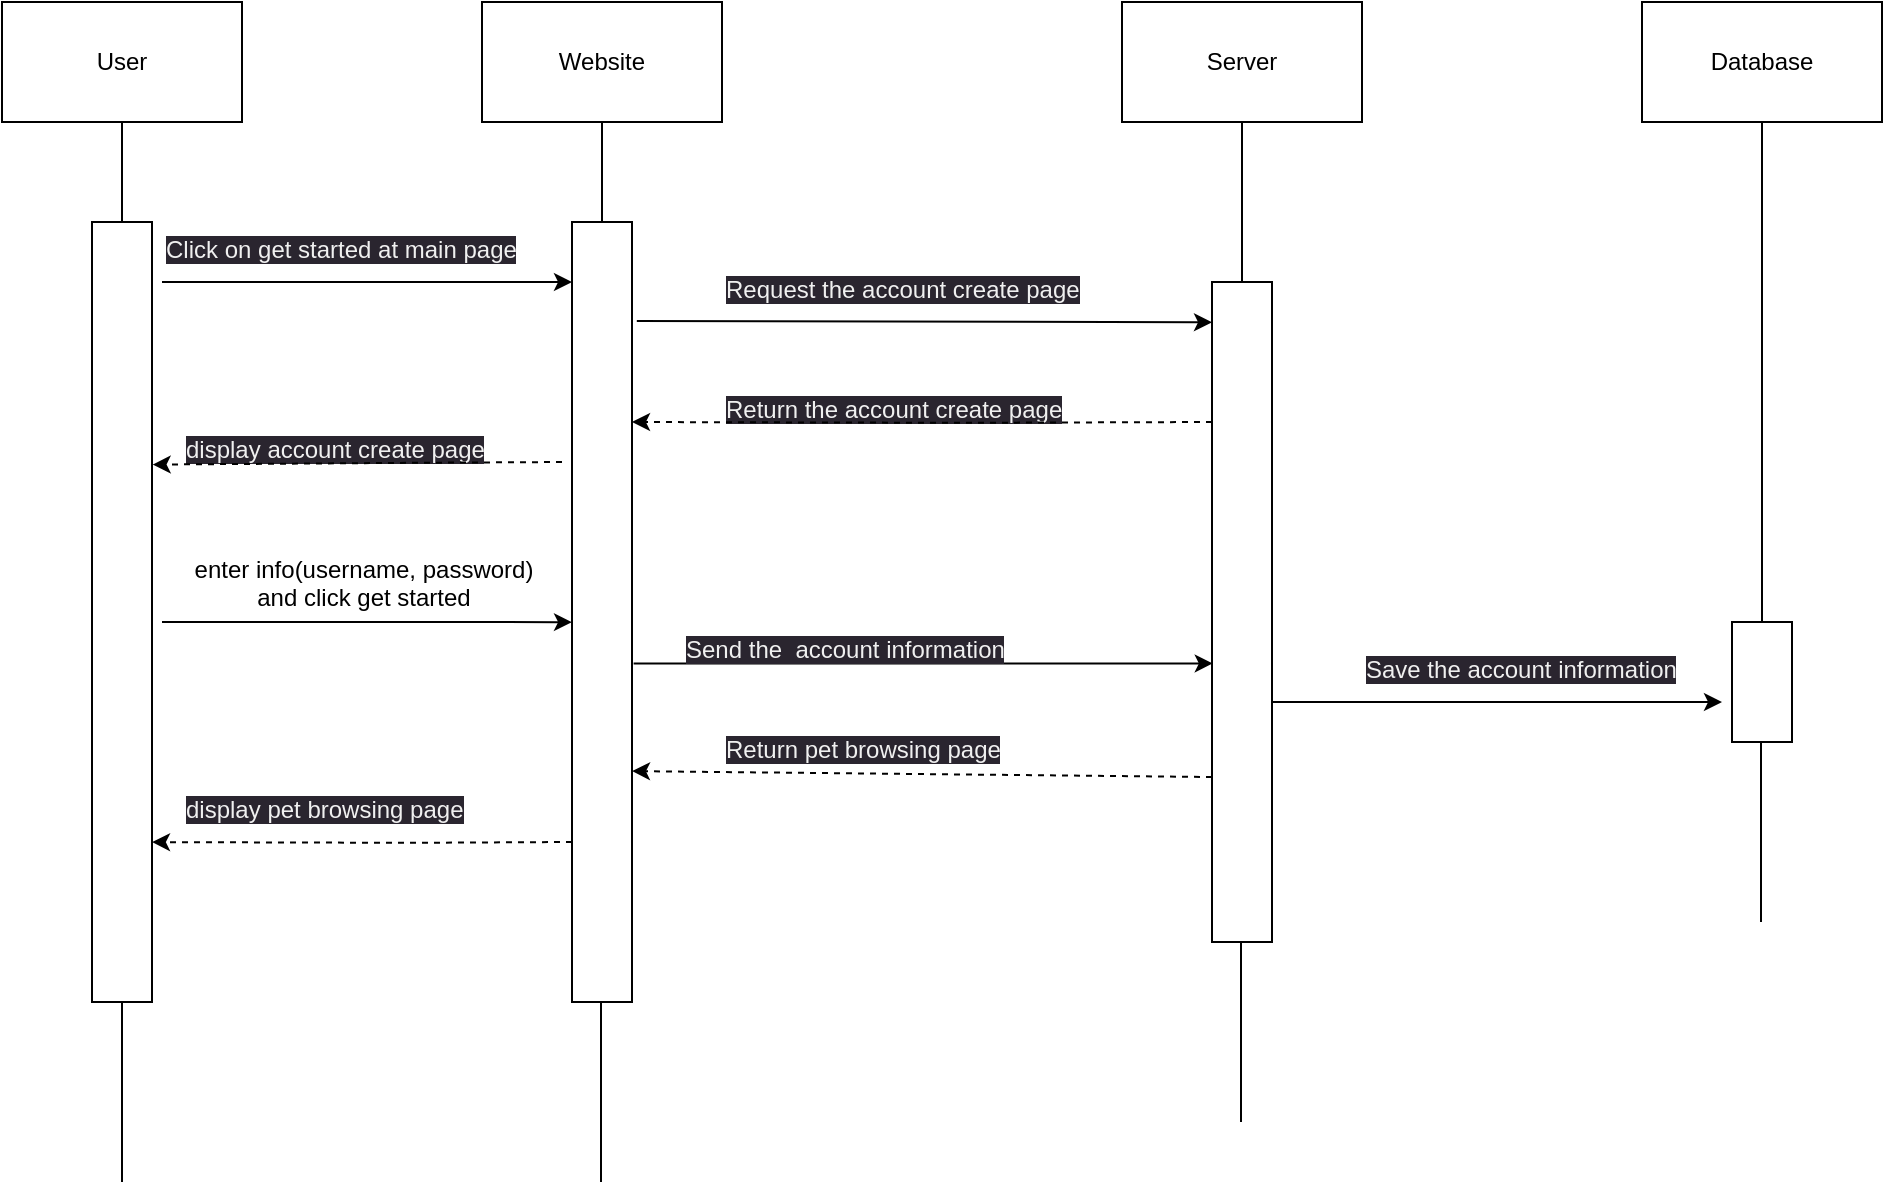 <mxfile>
    <diagram id="pVQNo4OalCJtVHrTgiLU" name="Page-1">
        <mxGraphModel dx="264" dy="336" grid="1" gridSize="10" guides="1" tooltips="1" connect="1" arrows="1" fold="1" page="1" pageScale="1" pageWidth="1100" pageHeight="1700" math="0" shadow="0">
            <root>
                <mxCell id="0"/>
                <mxCell id="1" parent="0"/>
                <mxCell id="2" value="Website" style="whiteSpace=wrap;html=1;" parent="1" vertex="1">
                    <mxGeometry x="255" y="10" width="120" height="60" as="geometry"/>
                </mxCell>
                <mxCell id="3" value="Server" style="whiteSpace=wrap;html=1;" parent="1" vertex="1">
                    <mxGeometry x="575" y="10" width="120" height="60" as="geometry"/>
                </mxCell>
                <mxCell id="4" value="Database" style="whiteSpace=wrap;html=1;" parent="1" vertex="1">
                    <mxGeometry x="835" y="10" width="120" height="60" as="geometry"/>
                </mxCell>
                <mxCell id="5" value="" style="edgeStyle=none;html=1;exitX=0.5;exitY=1;exitDx=0;exitDy=0;endArrow=none;endFill=0;" parent="1" source="2" target="7" edge="1">
                    <mxGeometry relative="1" as="geometry">
                        <mxPoint x="315" y="550" as="targetPoint"/>
                        <mxPoint x="315" y="70" as="sourcePoint"/>
                    </mxGeometry>
                </mxCell>
                <mxCell id="6" style="edgeStyle=none;html=1;endArrow=classic;endFill=1;entryX=0;entryY=0.061;entryDx=0;entryDy=0;entryPerimeter=0;exitX=1.08;exitY=0.127;exitDx=0;exitDy=0;exitPerimeter=0;" parent="1" source="7" target="9" edge="1">
                    <mxGeometry relative="1" as="geometry">
                        <mxPoint x="335" y="170" as="sourcePoint"/>
                        <mxPoint x="615" y="170" as="targetPoint"/>
                    </mxGeometry>
                </mxCell>
                <mxCell id="7" value="" style="whiteSpace=wrap;html=1;" parent="1" vertex="1">
                    <mxGeometry x="300" y="120" width="30" height="390" as="geometry"/>
                </mxCell>
                <mxCell id="8" value="" style="edgeStyle=none;html=1;exitX=0.5;exitY=1;exitDx=0;exitDy=0;endArrow=none;endFill=0;" parent="1" source="3" target="9" edge="1">
                    <mxGeometry relative="1" as="geometry">
                        <mxPoint x="635" y="550" as="targetPoint"/>
                        <mxPoint x="635" y="70" as="sourcePoint"/>
                    </mxGeometry>
                </mxCell>
                <mxCell id="9" value="" style="whiteSpace=wrap;html=1;" parent="1" vertex="1">
                    <mxGeometry x="620" y="150" width="30" height="330" as="geometry"/>
                </mxCell>
                <mxCell id="10" value="User" style="whiteSpace=wrap;html=1;" parent="1" vertex="1">
                    <mxGeometry x="15" y="10" width="120" height="60" as="geometry"/>
                </mxCell>
                <mxCell id="11" value="" style="edgeStyle=none;html=1;exitX=0.5;exitY=1;exitDx=0;exitDy=0;endArrow=none;endFill=0;" parent="1" source="10" target="12" edge="1">
                    <mxGeometry relative="1" as="geometry">
                        <mxPoint x="75" y="550" as="targetPoint"/>
                        <mxPoint x="75" y="70" as="sourcePoint"/>
                    </mxGeometry>
                </mxCell>
                <mxCell id="32" style="html=1;exitX=0.5;exitY=1;exitDx=0;exitDy=0;endArrow=none;endFill=0;" parent="1" source="12" edge="1">
                    <mxGeometry relative="1" as="geometry">
                        <mxPoint x="75" y="600" as="targetPoint"/>
                    </mxGeometry>
                </mxCell>
                <mxCell id="12" value="" style="whiteSpace=wrap;html=1;" parent="1" vertex="1">
                    <mxGeometry x="60" y="120" width="30" height="390" as="geometry"/>
                </mxCell>
                <mxCell id="13" style="edgeStyle=none;html=1;endArrow=classic;endFill=1;entryX=0.047;entryY=0.148;entryDx=0;entryDy=0;entryPerimeter=0;" parent="1" edge="1">
                    <mxGeometry relative="1" as="geometry">
                        <mxPoint x="95" y="150" as="sourcePoint"/>
                        <mxPoint x="300" y="150" as="targetPoint"/>
                    </mxGeometry>
                </mxCell>
                <mxCell id="14" value="&lt;span style=&quot;color: rgb(240, 240, 240); font-family: Helvetica; font-size: 12px; font-style: normal; font-variant-ligatures: normal; font-variant-caps: normal; font-weight: 400; letter-spacing: normal; orphans: 2; text-align: center; text-indent: 0px; text-transform: none; widows: 2; word-spacing: 0px; -webkit-text-stroke-width: 0px; background-color: rgb(42, 37, 47); text-decoration-thickness: initial; text-decoration-style: initial; text-decoration-color: initial; float: none; display: inline !important;&quot;&gt;Click on get started at main page&lt;/span&gt;" style="text;whiteSpace=wrap;html=1;" parent="1" vertex="1">
                    <mxGeometry x="95" y="120" width="180" height="20" as="geometry"/>
                </mxCell>
                <mxCell id="15" value="&lt;span style=&quot;color: rgb(240, 240, 240); font-family: Helvetica; font-size: 12px; font-style: normal; font-variant-ligatures: normal; font-variant-caps: normal; font-weight: 400; letter-spacing: normal; orphans: 2; text-align: center; text-indent: 0px; text-transform: none; widows: 2; word-spacing: 0px; -webkit-text-stroke-width: 0px; background-color: rgb(42, 37, 47); text-decoration-thickness: initial; text-decoration-style: initial; text-decoration-color: initial; float: none; display: inline !important;&quot;&gt;Request the account create page&lt;br&gt;&lt;/span&gt;" style="text;whiteSpace=wrap;html=1;" parent="1" vertex="1">
                    <mxGeometry x="375" y="140" width="180" height="30" as="geometry"/>
                </mxCell>
                <mxCell id="16" value="" style="edgeStyle=none;html=1;exitX=0.5;exitY=1;exitDx=0;exitDy=0;endArrow=none;endFill=0;" parent="1" source="4" target="17" edge="1">
                    <mxGeometry relative="1" as="geometry">
                        <mxPoint x="895.0" y="550" as="targetPoint"/>
                        <mxPoint x="895.0" y="70" as="sourcePoint"/>
                    </mxGeometry>
                </mxCell>
                <mxCell id="17" value="" style="whiteSpace=wrap;html=1;" parent="1" vertex="1">
                    <mxGeometry x="880" y="320" width="30" height="60" as="geometry"/>
                </mxCell>
                <mxCell id="18" value="&lt;span style=&quot;color: rgb(240, 240, 240); font-family: Helvetica; font-size: 12px; font-style: normal; font-variant-ligatures: normal; font-variant-caps: normal; font-weight: 400; letter-spacing: normal; orphans: 2; text-align: center; text-indent: 0px; text-transform: none; widows: 2; word-spacing: 0px; -webkit-text-stroke-width: 0px; background-color: rgb(42, 37, 47); text-decoration-thickness: initial; text-decoration-style: initial; text-decoration-color: initial; float: none; display: inline !important;&quot;&gt;Return the account create page&lt;br&gt;&lt;/span&gt;" style="text;whiteSpace=wrap;html=1;" parent="1" vertex="1">
                    <mxGeometry x="375" y="200" width="180" height="20" as="geometry"/>
                </mxCell>
                <mxCell id="19" value="&lt;span style=&quot;color: rgb(240, 240, 240); font-family: Helvetica; font-size: 12px; font-style: normal; font-variant-ligatures: normal; font-variant-caps: normal; font-weight: 400; letter-spacing: normal; orphans: 2; text-align: center; text-indent: 0px; text-transform: none; widows: 2; word-spacing: 0px; -webkit-text-stroke-width: 0px; background-color: rgb(42, 37, 47); text-decoration-thickness: initial; text-decoration-style: initial; text-decoration-color: initial; float: none; display: inline !important;&quot;&gt;display account create page&lt;/span&gt;" style="text;whiteSpace=wrap;html=1;" parent="1" vertex="1">
                    <mxGeometry x="105" y="220" width="180" height="20" as="geometry"/>
                </mxCell>
                <mxCell id="20" style="edgeStyle=none;html=1;exitX=0.011;exitY=0.333;exitDx=0;exitDy=0;endArrow=classic;endFill=1;exitPerimeter=0;dashed=1;" parent="1" edge="1">
                    <mxGeometry relative="1" as="geometry">
                        <mxPoint x="620" y="220" as="sourcePoint"/>
                        <mxPoint x="330" y="220" as="targetPoint"/>
                        <Array as="points">
                            <mxPoint x="494.67" y="220.41"/>
                        </Array>
                    </mxGeometry>
                </mxCell>
                <mxCell id="21" style="edgeStyle=none;html=1;entryX=1.011;entryY=0.311;entryDx=0;entryDy=0;endArrow=classic;endFill=1;entryPerimeter=0;dashed=1;" parent="1" target="12" edge="1">
                    <mxGeometry relative="1" as="geometry">
                        <mxPoint x="295" y="240" as="sourcePoint"/>
                        <mxPoint x="105" y="240.46" as="targetPoint"/>
                        <Array as="points">
                            <mxPoint x="220" y="240.41"/>
                        </Array>
                    </mxGeometry>
                </mxCell>
                <mxCell id="22" value="&lt;div style=&quot;text-align: center;&quot;&gt;&lt;span style=&quot;background-color: initial;&quot;&gt;enter info(username, password) and click get started&lt;/span&gt;&lt;/div&gt;" style="text;whiteSpace=wrap;html=1;" parent="1" vertex="1">
                    <mxGeometry x="105" y="280" width="180" height="20" as="geometry"/>
                </mxCell>
                <mxCell id="23" style="edgeStyle=none;html=1;endArrow=classic;endFill=1;entryX=0;entryY=0.513;entryDx=0;entryDy=0;entryPerimeter=0;" parent="1" target="7" edge="1">
                    <mxGeometry relative="1" as="geometry">
                        <mxPoint x="95" y="320" as="sourcePoint"/>
                        <mxPoint x="295" y="320" as="targetPoint"/>
                        <Array as="points">
                            <mxPoint x="195" y="320"/>
                        </Array>
                    </mxGeometry>
                </mxCell>
                <mxCell id="24" style="edgeStyle=none;html=1;endArrow=classic;endFill=1;entryX=0.013;entryY=0.578;entryDx=0;entryDy=0;entryPerimeter=0;exitX=1.027;exitY=0.566;exitDx=0;exitDy=0;exitPerimeter=0;" parent="1" source="7" target="9" edge="1">
                    <mxGeometry relative="1" as="geometry">
                        <mxPoint x="330" y="344.44" as="sourcePoint"/>
                        <mxPoint x="610" y="344.44" as="targetPoint"/>
                    </mxGeometry>
                </mxCell>
                <mxCell id="25" value="&lt;span style=&quot;color: rgb(240, 240, 240); font-family: Helvetica; font-size: 12px; font-style: normal; font-variant-ligatures: normal; font-variant-caps: normal; font-weight: 400; letter-spacing: normal; orphans: 2; text-align: center; text-indent: 0px; text-transform: none; widows: 2; word-spacing: 0px; -webkit-text-stroke-width: 0px; background-color: rgb(42, 37, 47); text-decoration-thickness: initial; text-decoration-style: initial; text-decoration-color: initial; float: none; display: inline !important;&quot;&gt;Send the&amp;nbsp; account information&lt;br&gt;&lt;/span&gt;" style="text;whiteSpace=wrap;html=1;" parent="1" vertex="1">
                    <mxGeometry x="355" y="320" width="180" height="20" as="geometry"/>
                </mxCell>
                <mxCell id="26" style="edgeStyle=none;html=1;endArrow=classic;endFill=1;" parent="1" edge="1">
                    <mxGeometry relative="1" as="geometry">
                        <mxPoint x="650" y="360.0" as="sourcePoint"/>
                        <mxPoint x="875" y="360" as="targetPoint"/>
                    </mxGeometry>
                </mxCell>
                <mxCell id="27" value="&lt;span style=&quot;color: rgb(240, 240, 240); font-family: Helvetica; font-size: 12px; font-style: normal; font-variant-ligatures: normal; font-variant-caps: normal; font-weight: 400; letter-spacing: normal; orphans: 2; text-align: center; text-indent: 0px; text-transform: none; widows: 2; word-spacing: 0px; -webkit-text-stroke-width: 0px; background-color: rgb(42, 37, 47); text-decoration-thickness: initial; text-decoration-style: initial; text-decoration-color: initial; float: none; display: inline !important;&quot;&gt;Save the account information&lt;br&gt;&lt;/span&gt;" style="text;whiteSpace=wrap;html=1;" parent="1" vertex="1">
                    <mxGeometry x="695" y="330" width="180" height="20" as="geometry"/>
                </mxCell>
                <mxCell id="28" style="edgeStyle=none;html=1;endArrow=classic;endFill=1;dashed=1;exitX=0;exitY=0.75;exitDx=0;exitDy=0;entryX=1;entryY=0.704;entryDx=0;entryDy=0;entryPerimeter=0;" parent="1" source="9" target="7" edge="1">
                    <mxGeometry relative="1" as="geometry">
                        <mxPoint x="615" y="400" as="sourcePoint"/>
                        <mxPoint x="330" y="400" as="targetPoint"/>
                        <Array as="points"/>
                    </mxGeometry>
                </mxCell>
                <mxCell id="29" value="&lt;span style=&quot;color: rgb(240, 240, 240); font-family: Helvetica; font-size: 12px; font-style: normal; font-variant-ligatures: normal; font-variant-caps: normal; font-weight: 400; letter-spacing: normal; orphans: 2; text-align: center; text-indent: 0px; text-transform: none; widows: 2; word-spacing: 0px; -webkit-text-stroke-width: 0px; background-color: rgb(42, 37, 47); text-decoration-thickness: initial; text-decoration-style: initial; text-decoration-color: initial; float: none; display: inline !important;&quot;&gt;Return pet browsing page&lt;br&gt;&lt;/span&gt;" style="text;whiteSpace=wrap;html=1;" parent="1" vertex="1">
                    <mxGeometry x="375" y="370" width="180" height="20" as="geometry"/>
                </mxCell>
                <mxCell id="30" value="&lt;span style=&quot;color: rgb(240, 240, 240); font-family: Helvetica; font-size: 12px; font-style: normal; font-variant-ligatures: normal; font-variant-caps: normal; font-weight: 400; letter-spacing: normal; orphans: 2; text-align: center; text-indent: 0px; text-transform: none; widows: 2; word-spacing: 0px; -webkit-text-stroke-width: 0px; background-color: rgb(42, 37, 47); text-decoration-thickness: initial; text-decoration-style: initial; text-decoration-color: initial; float: none; display: inline !important;&quot;&gt;display pet browsing page&lt;/span&gt;" style="text;whiteSpace=wrap;html=1;" parent="1" vertex="1">
                    <mxGeometry x="105" y="400" width="180" height="20" as="geometry"/>
                </mxCell>
                <mxCell id="31" style="edgeStyle=none;html=1;endArrow=classic;endFill=1;dashed=1;entryX=1;entryY=0.795;entryDx=0;entryDy=0;entryPerimeter=0;" parent="1" target="12" edge="1">
                    <mxGeometry relative="1" as="geometry">
                        <mxPoint x="300" y="430" as="sourcePoint"/>
                        <mxPoint x="95" y="430" as="targetPoint"/>
                        <Array as="points">
                            <mxPoint x="219.67" y="430.41"/>
                        </Array>
                    </mxGeometry>
                </mxCell>
                <mxCell id="33" style="html=1;exitX=0.5;exitY=1;exitDx=0;exitDy=0;endArrow=none;endFill=0;" parent="1" edge="1">
                    <mxGeometry relative="1" as="geometry">
                        <mxPoint x="314.5" y="600" as="targetPoint"/>
                        <mxPoint x="314.5" y="510" as="sourcePoint"/>
                    </mxGeometry>
                </mxCell>
                <mxCell id="34" style="html=1;exitX=0.5;exitY=1;exitDx=0;exitDy=0;endArrow=none;endFill=0;" parent="1" edge="1">
                    <mxGeometry relative="1" as="geometry">
                        <mxPoint x="634.5" y="570" as="targetPoint"/>
                        <mxPoint x="634.5" y="480" as="sourcePoint"/>
                    </mxGeometry>
                </mxCell>
                <mxCell id="35" style="html=1;exitX=0.5;exitY=1;exitDx=0;exitDy=0;endArrow=none;endFill=0;" parent="1" edge="1">
                    <mxGeometry relative="1" as="geometry">
                        <mxPoint x="894.5" y="470" as="targetPoint"/>
                        <mxPoint x="894.5" y="380" as="sourcePoint"/>
                    </mxGeometry>
                </mxCell>
            </root>
        </mxGraphModel>
    </diagram>
</mxfile>